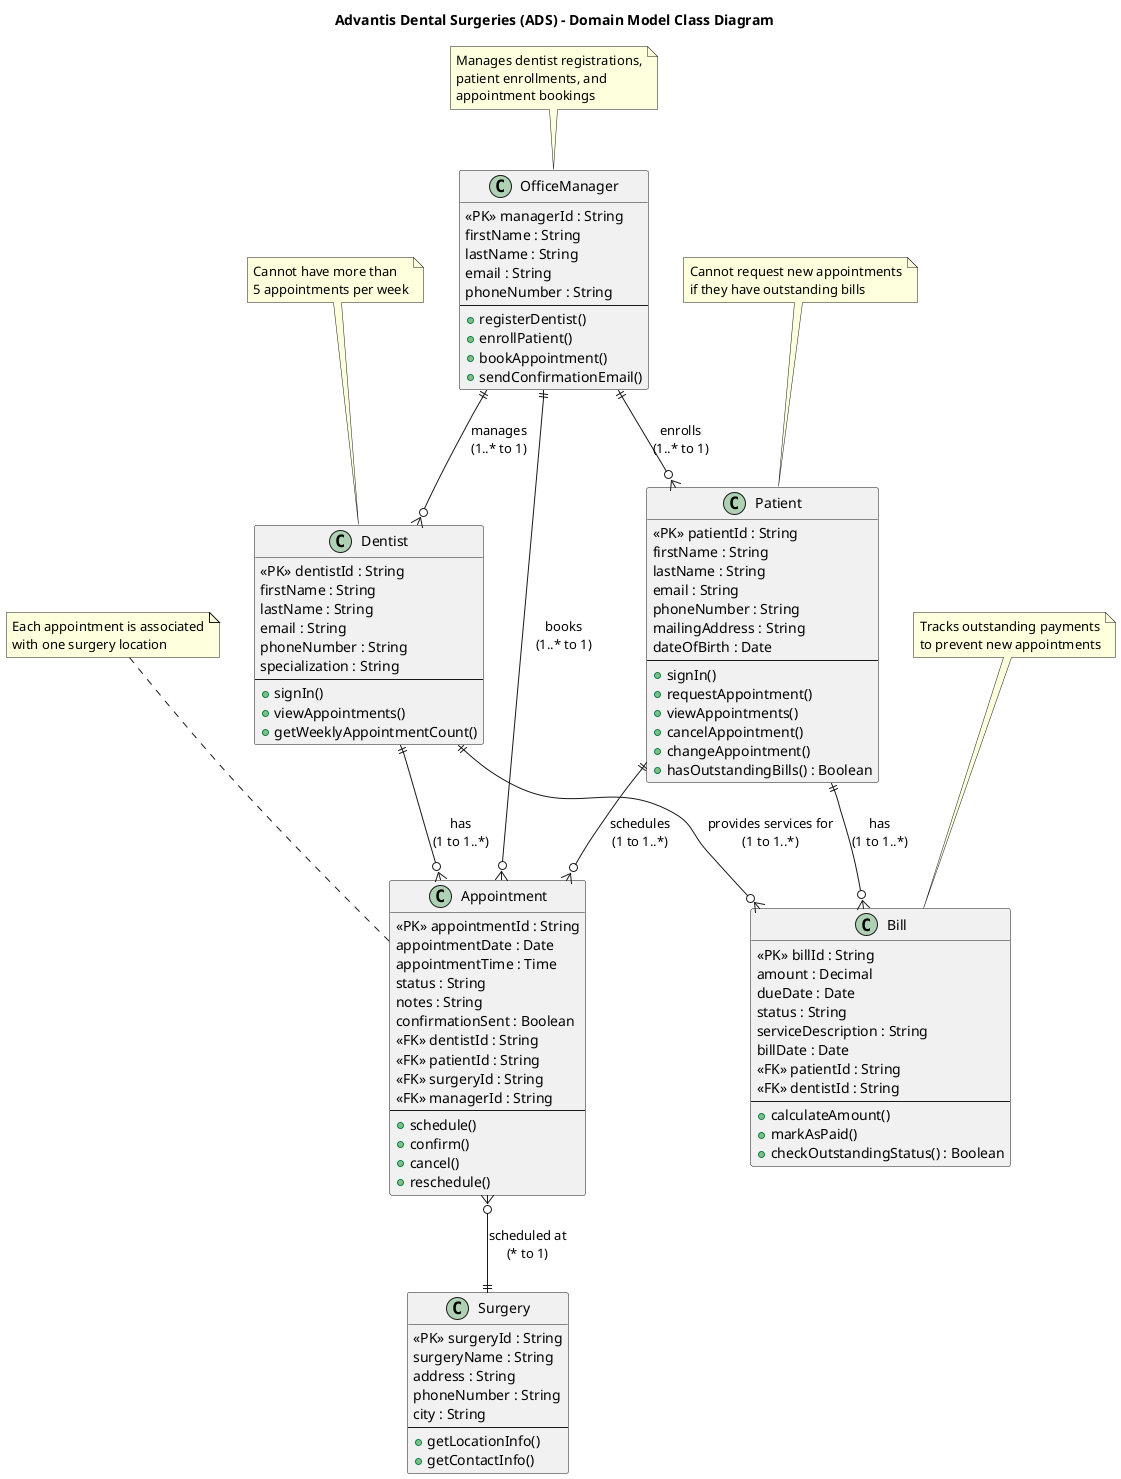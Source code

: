 @startuml Advantis Dental Surgeries Domain Model

!define ENTITY class
!define PK <<PK>>
!define FK <<FK>>

title Advantis Dental Surgeries (ADS) - Domain Model Class Diagram

ENTITY OfficeManager {
    PK managerId : String
    firstName : String
    lastName : String
    email : String
    phoneNumber : String
    --
    + registerDentist()
    + enrollPatient()
    + bookAppointment()
    + sendConfirmationEmail()
}

ENTITY Dentist {
    PK dentistId : String
    firstName : String
    lastName : String
    email : String
    phoneNumber : String
    specialization : String
    --
    + signIn()
    + viewAppointments()
    + getWeeklyAppointmentCount()
}

ENTITY Patient {
    PK patientId : String
    firstName : String
    lastName : String
    email : String
    phoneNumber : String
    mailingAddress : String
    dateOfBirth : Date
    --
    + signIn()
    + requestAppointment()
    + viewAppointments()
    + cancelAppointment()
    + changeAppointment()
    + hasOutstandingBills() : Boolean
}

ENTITY Appointment {
    PK appointmentId : String
    appointmentDate : Date
    appointmentTime : Time
    status : String
    notes : String
    confirmationSent : Boolean
    FK dentistId : String
    FK patientId : String
    FK surgeryId : String
    FK managerId : String
    --
    + schedule()
    + confirm()
    + cancel()
    + reschedule()
}

ENTITY Surgery {
    PK surgeryId : String
    surgeryName : String
    address : String
    phoneNumber : String
    city : String
    --
    + getLocationInfo()
    + getContactInfo()
}

ENTITY Bill {
    PK billId : String
    amount : Decimal
    dueDate : Date
    status : String
    serviceDescription : String
    billDate : Date
    FK patientId : String
    FK dentistId : String
    --
    + calculateAmount()
    + markAsPaid()
    + checkOutstandingStatus() : Boolean
}

' Relationships
OfficeManager ||--o{ Dentist : "manages\n(1..* to 1)"
OfficeManager ||--o{ Patient : "enrolls\n(1..* to 1)"
OfficeManager ||--o{ Appointment : "books\n(1..* to 1)"

Dentist ||--o{ Appointment : "has\n(1 to 1..*)"
Patient ||--o{ Appointment : "schedules\n(1 to 1..*)"

Appointment }o--|| Surgery : "scheduled at\n(* to 1)"

Patient ||--o{ Bill : "has\n(1 to 1..*)"
Dentist ||--o{ Bill : "provides services for\n(1 to 1..*)"

note top of OfficeManager
  Manages dentist registrations,
  patient enrollments, and
  appointment bookings
end note

note top of Dentist
  Cannot have more than
  5 appointments per week
end note

note top of Patient
  Cannot request new appointments
  if they have outstanding bills
end note

note top of Appointment
  Each appointment is associated
  with one surgery location
end note

note top of Bill
  Tracks outstanding payments
  to prevent new appointments
end note

@enduml
